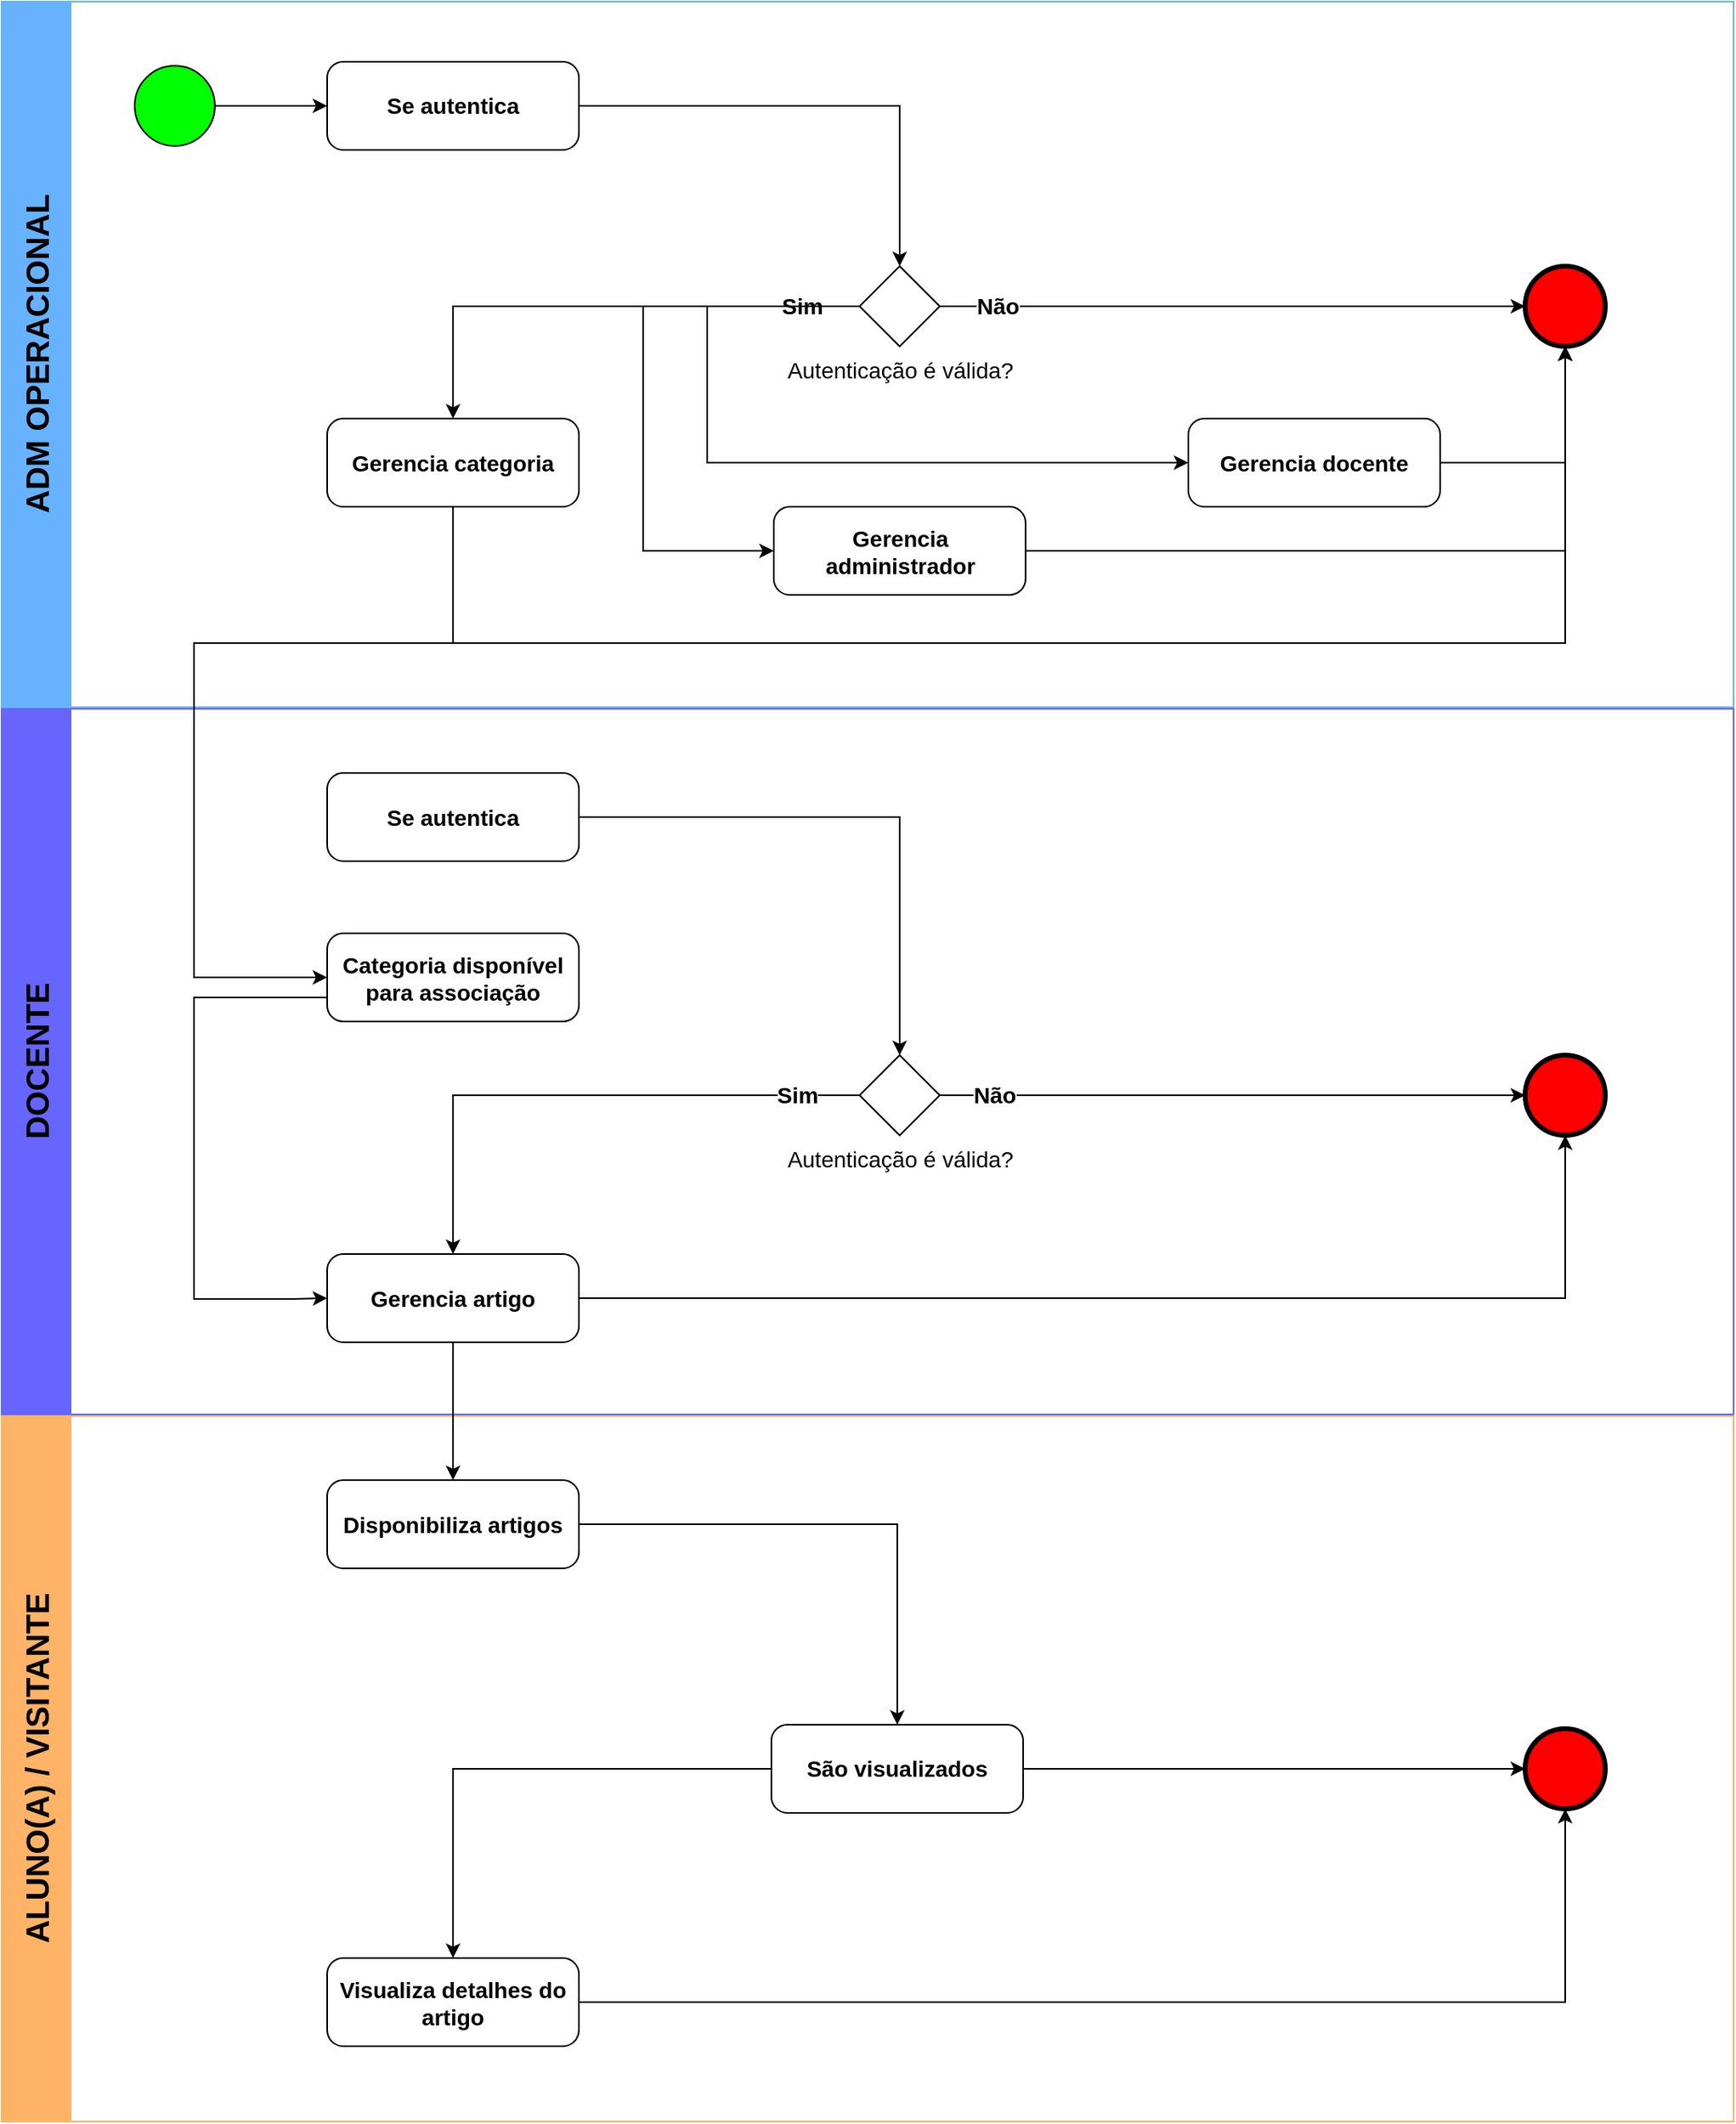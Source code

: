 <mxfile version="24.7.5">
  <diagram name="Página-1" id="pg9-C578RHDtMHfJ5w7t">
    <mxGraphModel dx="2390" dy="2412" grid="1" gridSize="10" guides="1" tooltips="1" connect="1" arrows="1" fold="1" page="1" pageScale="1" pageWidth="827" pageHeight="1169" math="0" shadow="0">
      <root>
        <mxCell id="0" />
        <mxCell id="1" parent="0" />
        <mxCell id="IgwbbS6zXuXvZSJyjDGv-6" value="&lt;font style=&quot;font-size: 20px;&quot;&gt;ADM OPERACIONAL&lt;br&gt;&lt;/font&gt;" style="swimlane;startSize=43;horizontal=0;html=1;whiteSpace=wrap;fillColor=#66B2FF;strokeColor=#66B2FF;" parent="1" vertex="1">
          <mxGeometry x="40" y="-200" width="1080" height="440" as="geometry" />
        </mxCell>
        <mxCell id="IgwbbS6zXuXvZSJyjDGv-12" value="" style="points=[[0.145,0.145,0],[0.5,0,0],[0.855,0.145,0],[1,0.5,0],[0.855,0.855,0],[0.5,1,0],[0.145,0.855,0],[0,0.5,0]];shape=mxgraph.bpmn.event;html=1;verticalLabelPosition=bottom;labelBackgroundColor=#ffffff;verticalAlign=top;align=center;perimeter=ellipsePerimeter;outlineConnect=0;aspect=fixed;outline=standard;symbol=general;fillColor=#00FF00;" parent="IgwbbS6zXuXvZSJyjDGv-6" vertex="1">
          <mxGeometry x="83" y="40" width="50" height="50" as="geometry" />
        </mxCell>
        <mxCell id="IgwbbS6zXuXvZSJyjDGv-16" style="edgeStyle=orthogonalEdgeStyle;rounded=0;orthogonalLoop=1;jettySize=auto;html=1;entryX=0;entryY=0.5;entryDx=0;entryDy=0;entryPerimeter=0;" parent="IgwbbS6zXuXvZSJyjDGv-6" source="IgwbbS6zXuXvZSJyjDGv-12" target="IgwbbS6zXuXvZSJyjDGv-34" edge="1">
          <mxGeometry relative="1" as="geometry">
            <mxPoint x="313" y="207.5" as="targetPoint" />
          </mxGeometry>
        </mxCell>
        <mxCell id="IgwbbS6zXuXvZSJyjDGv-34" value="&lt;div&gt;&lt;font style=&quot;font-size: 14px;&quot;&gt;Se autentica&lt;br&gt;&lt;/font&gt;&lt;/div&gt;" style="points=[[0.25,0,0],[0.5,0,0],[0.75,0,0],[1,0.25,0],[1,0.5,0],[1,0.75,0],[0.75,1,0],[0.5,1,0],[0.25,1,0],[0,0.75,0],[0,0.5,0],[0,0.25,0]];shape=mxgraph.bpmn.task;whiteSpace=wrap;rectStyle=rounded;size=10;html=1;container=1;expand=0;collapsible=0;taskMarker=abstract;fontStyle=1" parent="IgwbbS6zXuXvZSJyjDGv-6" vertex="1">
          <mxGeometry x="203" y="37.5" width="157" height="55" as="geometry" />
        </mxCell>
        <mxCell id="IgwbbS6zXuXvZSJyjDGv-37" style="edgeStyle=orthogonalEdgeStyle;rounded=0;orthogonalLoop=1;jettySize=auto;html=1;entryX=0;entryY=0.5;entryDx=0;entryDy=0;entryPerimeter=0;" parent="IgwbbS6zXuXvZSJyjDGv-6" source="IgwbbS6zXuXvZSJyjDGv-35" target="IgwbbS6zXuXvZSJyjDGv-38" edge="1">
          <mxGeometry relative="1" as="geometry">
            <mxPoint x="923" y="257.5" as="targetPoint" />
          </mxGeometry>
        </mxCell>
        <mxCell id="IgwbbS6zXuXvZSJyjDGv-40" value="&lt;font style=&quot;font-size: 14px;&quot;&gt;Não&lt;/font&gt;" style="edgeLabel;html=1;align=center;verticalAlign=middle;resizable=0;points=[];fontStyle=1" parent="IgwbbS6zXuXvZSJyjDGv-37" vertex="1" connectable="0">
          <mxGeometry x="-0.937" y="1" relative="1" as="geometry">
            <mxPoint x="24" y="1" as="offset" />
          </mxGeometry>
        </mxCell>
        <mxCell id="IgwbbS6zXuXvZSJyjDGv-41" style="edgeStyle=orthogonalEdgeStyle;rounded=0;orthogonalLoop=1;jettySize=auto;html=1;entryX=0.5;entryY=0;entryDx=0;entryDy=0;entryPerimeter=0;" parent="IgwbbS6zXuXvZSJyjDGv-6" source="IgwbbS6zXuXvZSJyjDGv-35" target="IgwbbS6zXuXvZSJyjDGv-43" edge="1">
          <mxGeometry relative="1" as="geometry">
            <mxPoint x="343" y="420" as="targetPoint" />
          </mxGeometry>
        </mxCell>
        <mxCell id="IgwbbS6zXuXvZSJyjDGv-42" value="&lt;b&gt;&lt;font style=&quot;font-size: 14px;&quot;&gt;Sim&lt;/font&gt;&lt;/b&gt;" style="edgeLabel;html=1;align=center;verticalAlign=middle;resizable=0;points=[];" parent="IgwbbS6zXuXvZSJyjDGv-41" vertex="1" connectable="0">
          <mxGeometry x="-0.745" y="2" relative="1" as="geometry">
            <mxPoint x="5" y="-2" as="offset" />
          </mxGeometry>
        </mxCell>
        <mxCell id="IgwbbS6zXuXvZSJyjDGv-35" value="Autenticação é válida?" style="points=[[0.25,0.25,0],[0.5,0,0],[0.75,0.25,0],[1,0.5,0],[0.75,0.75,0],[0.5,1,0],[0.25,0.75,0],[0,0.5,0]];shape=mxgraph.bpmn.gateway2;html=1;verticalLabelPosition=bottom;labelBackgroundColor=#ffffff;verticalAlign=top;align=center;perimeter=rhombusPerimeter;outlineConnect=0;outline=none;symbol=none;fontSize=14;fontStyle=0" parent="IgwbbS6zXuXvZSJyjDGv-6" vertex="1">
          <mxGeometry x="535" y="165" width="50" height="50" as="geometry" />
        </mxCell>
        <mxCell id="IgwbbS6zXuXvZSJyjDGv-36" style="edgeStyle=orthogonalEdgeStyle;rounded=0;orthogonalLoop=1;jettySize=auto;html=1;entryX=0.5;entryY=0;entryDx=0;entryDy=0;entryPerimeter=0;" parent="IgwbbS6zXuXvZSJyjDGv-6" source="IgwbbS6zXuXvZSJyjDGv-34" target="IgwbbS6zXuXvZSJyjDGv-35" edge="1">
          <mxGeometry relative="1" as="geometry" />
        </mxCell>
        <mxCell id="IgwbbS6zXuXvZSJyjDGv-38" value="" style="points=[[0.145,0.145,0],[0.5,0,0],[0.855,0.145,0],[1,0.5,0],[0.855,0.855,0],[0.5,1,0],[0.145,0.855,0],[0,0.5,0]];shape=mxgraph.bpmn.event;html=1;verticalLabelPosition=bottom;labelBackgroundColor=#ffffff;verticalAlign=top;align=center;perimeter=ellipsePerimeter;outlineConnect=0;aspect=fixed;outline=end;symbol=terminate2;fillColor=#FF0000;" parent="IgwbbS6zXuXvZSJyjDGv-6" vertex="1">
          <mxGeometry x="950" y="165" width="50" height="50" as="geometry" />
        </mxCell>
        <mxCell id="E5-VBKXb2B2xOR7aU_MS-24" style="edgeStyle=orthogonalEdgeStyle;rounded=0;orthogonalLoop=1;jettySize=auto;html=1;" edge="1" parent="IgwbbS6zXuXvZSJyjDGv-6" source="IgwbbS6zXuXvZSJyjDGv-43" target="IgwbbS6zXuXvZSJyjDGv-38">
          <mxGeometry relative="1" as="geometry">
            <Array as="points">
              <mxPoint x="282" y="400" />
              <mxPoint x="975" y="400" />
            </Array>
          </mxGeometry>
        </mxCell>
        <mxCell id="IgwbbS6zXuXvZSJyjDGv-43" value="&lt;font style=&quot;font-size: 14px;&quot;&gt;Gerencia categoria&lt;/font&gt;" style="points=[[0.25,0,0],[0.5,0,0],[0.75,0,0],[1,0.25,0],[1,0.5,0],[1,0.75,0],[0.75,1,0],[0.5,1,0],[0.25,1,0],[0,0.75,0],[0,0.5,0],[0,0.25,0]];shape=mxgraph.bpmn.task;whiteSpace=wrap;rectStyle=rounded;size=10;html=1;container=1;expand=0;collapsible=0;taskMarker=abstract;fontStyle=1" parent="IgwbbS6zXuXvZSJyjDGv-6" vertex="1">
          <mxGeometry x="203" y="260" width="157" height="55" as="geometry" />
        </mxCell>
        <mxCell id="E5-VBKXb2B2xOR7aU_MS-23" style="edgeStyle=orthogonalEdgeStyle;rounded=0;orthogonalLoop=1;jettySize=auto;html=1;" edge="1" parent="IgwbbS6zXuXvZSJyjDGv-6" source="E5-VBKXb2B2xOR7aU_MS-16" target="IgwbbS6zXuXvZSJyjDGv-38">
          <mxGeometry relative="1" as="geometry" />
        </mxCell>
        <mxCell id="E5-VBKXb2B2xOR7aU_MS-16" value="&lt;font style=&quot;font-size: 14px;&quot;&gt;Gerencia administrador&lt;/font&gt;" style="points=[[0.25,0,0],[0.5,0,0],[0.75,0,0],[1,0.25,0],[1,0.5,0],[1,0.75,0],[0.75,1,0],[0.5,1,0],[0.25,1,0],[0,0.75,0],[0,0.5,0],[0,0.25,0]];shape=mxgraph.bpmn.task;whiteSpace=wrap;rectStyle=rounded;size=10;html=1;container=1;expand=0;collapsible=0;taskMarker=abstract;fontStyle=1" vertex="1" parent="IgwbbS6zXuXvZSJyjDGv-6">
          <mxGeometry x="481.5" y="315" width="157" height="55" as="geometry" />
        </mxCell>
        <mxCell id="E5-VBKXb2B2xOR7aU_MS-17" value="&lt;font style=&quot;font-size: 14px;&quot;&gt;Gerencia docente&lt;/font&gt;" style="points=[[0.25,0,0],[0.5,0,0],[0.75,0,0],[1,0.25,0],[1,0.5,0],[1,0.75,0],[0.75,1,0],[0.5,1,0],[0.25,1,0],[0,0.75,0],[0,0.5,0],[0,0.25,0]];shape=mxgraph.bpmn.task;whiteSpace=wrap;rectStyle=rounded;size=10;html=1;container=1;expand=0;collapsible=0;taskMarker=abstract;fontStyle=1" vertex="1" parent="IgwbbS6zXuXvZSJyjDGv-6">
          <mxGeometry x="740" y="260" width="157" height="55" as="geometry" />
        </mxCell>
        <mxCell id="E5-VBKXb2B2xOR7aU_MS-19" style="edgeStyle=orthogonalEdgeStyle;rounded=0;orthogonalLoop=1;jettySize=auto;html=1;entryX=0;entryY=0.5;entryDx=0;entryDy=0;entryPerimeter=0;" edge="1" parent="IgwbbS6zXuXvZSJyjDGv-6" source="IgwbbS6zXuXvZSJyjDGv-35" target="E5-VBKXb2B2xOR7aU_MS-16">
          <mxGeometry relative="1" as="geometry">
            <Array as="points">
              <mxPoint x="400" y="190" />
              <mxPoint x="400" y="343" />
            </Array>
          </mxGeometry>
        </mxCell>
        <mxCell id="E5-VBKXb2B2xOR7aU_MS-22" style="edgeStyle=orthogonalEdgeStyle;rounded=0;orthogonalLoop=1;jettySize=auto;html=1;entryX=0.5;entryY=1;entryDx=0;entryDy=0;entryPerimeter=0;" edge="1" parent="IgwbbS6zXuXvZSJyjDGv-6" source="E5-VBKXb2B2xOR7aU_MS-17" target="IgwbbS6zXuXvZSJyjDGv-38">
          <mxGeometry relative="1" as="geometry" />
        </mxCell>
        <mxCell id="E5-VBKXb2B2xOR7aU_MS-25" style="edgeStyle=orthogonalEdgeStyle;rounded=0;orthogonalLoop=1;jettySize=auto;html=1;entryX=0;entryY=0.5;entryDx=0;entryDy=0;entryPerimeter=0;" edge="1" parent="IgwbbS6zXuXvZSJyjDGv-6" source="IgwbbS6zXuXvZSJyjDGv-35" target="E5-VBKXb2B2xOR7aU_MS-17">
          <mxGeometry relative="1" as="geometry">
            <Array as="points">
              <mxPoint x="440" y="190" />
              <mxPoint x="440" y="288" />
            </Array>
          </mxGeometry>
        </mxCell>
        <mxCell id="IgwbbS6zXuXvZSJyjDGv-10" value="&lt;font style=&quot;font-size: 20px;&quot;&gt;DOCENTE&lt;br&gt;&lt;/font&gt;" style="swimlane;startSize=43;horizontal=0;html=1;whiteSpace=wrap;fillColor=#6666FF;strokeColor=#6666FF;" parent="1" vertex="1">
          <mxGeometry x="40" y="241" width="1080" height="440" as="geometry" />
        </mxCell>
        <mxCell id="IgwbbS6zXuXvZSJyjDGv-13" value="" style="points=[[0.145,0.145,0],[0.5,0,0],[0.855,0.145,0],[1,0.5,0],[0.855,0.855,0],[0.5,1,0],[0.145,0.855,0],[0,0.5,0]];shape=mxgraph.bpmn.event;html=1;verticalLabelPosition=bottom;labelBackgroundColor=#ffffff;verticalAlign=top;align=center;perimeter=ellipsePerimeter;outlineConnect=0;aspect=fixed;outline=end;symbol=terminate2;fillColor=#FF0000;" parent="IgwbbS6zXuXvZSJyjDGv-10" vertex="1">
          <mxGeometry x="950" y="216" width="50" height="50" as="geometry" />
        </mxCell>
        <mxCell id="IgwbbS6zXuXvZSJyjDGv-25" value="&lt;font style=&quot;font-size: 14px;&quot;&gt;Gerencia artigo&lt;/font&gt;" style="points=[[0.25,0,0],[0.5,0,0],[0.75,0,0],[1,0.25,0],[1,0.5,0],[1,0.75,0],[0.75,1,0],[0.5,1,0],[0.25,1,0],[0,0.75,0],[0,0.5,0],[0,0.25,0]];shape=mxgraph.bpmn.task;whiteSpace=wrap;rectStyle=rounded;size=10;html=1;container=1;expand=0;collapsible=0;taskMarker=abstract;fontStyle=1" parent="IgwbbS6zXuXvZSJyjDGv-10" vertex="1">
          <mxGeometry x="203" y="340" width="157" height="55" as="geometry" />
        </mxCell>
        <mxCell id="IgwbbS6zXuXvZSJyjDGv-61" style="edgeStyle=orthogonalEdgeStyle;rounded=0;orthogonalLoop=1;jettySize=auto;html=1;" parent="IgwbbS6zXuXvZSJyjDGv-10" source="IgwbbS6zXuXvZSJyjDGv-49" target="IgwbbS6zXuXvZSJyjDGv-13" edge="1">
          <mxGeometry relative="1" as="geometry" />
        </mxCell>
        <mxCell id="E5-VBKXb2B2xOR7aU_MS-1" value="&lt;b&gt;&lt;font style=&quot;font-size: 14px;&quot;&gt;Não&lt;/font&gt;&lt;/b&gt;" style="edgeLabel;html=1;align=center;verticalAlign=middle;resizable=0;points=[];" vertex="1" connectable="0" parent="IgwbbS6zXuXvZSJyjDGv-61">
          <mxGeometry x="-0.816" relative="1" as="geometry">
            <mxPoint as="offset" />
          </mxGeometry>
        </mxCell>
        <mxCell id="IgwbbS6zXuXvZSJyjDGv-49" value="Autenticação é válida?" style="points=[[0.25,0.25,0],[0.5,0,0],[0.75,0.25,0],[1,0.5,0],[0.75,0.75,0],[0.5,1,0],[0.25,0.75,0],[0,0.5,0]];shape=mxgraph.bpmn.gateway2;html=1;verticalLabelPosition=bottom;labelBackgroundColor=#ffffff;verticalAlign=top;align=center;perimeter=rhombusPerimeter;outlineConnect=0;outline=none;symbol=none;fontSize=14;fontStyle=0" parent="IgwbbS6zXuXvZSJyjDGv-10" vertex="1">
          <mxGeometry x="535" y="216" width="50" height="50" as="geometry" />
        </mxCell>
        <mxCell id="IgwbbS6zXuXvZSJyjDGv-51" value="&lt;div&gt;&lt;font style=&quot;font-size: 14px;&quot;&gt;Se autentica&lt;br&gt;&lt;/font&gt;&lt;/div&gt;" style="points=[[0.25,0,0],[0.5,0,0],[0.75,0,0],[1,0.25,0],[1,0.5,0],[1,0.75,0],[0.75,1,0],[0.5,1,0],[0.25,1,0],[0,0.75,0],[0,0.5,0],[0,0.25,0]];shape=mxgraph.bpmn.task;whiteSpace=wrap;rectStyle=rounded;size=10;html=1;container=1;expand=0;collapsible=0;taskMarker=abstract;fontStyle=1" parent="IgwbbS6zXuXvZSJyjDGv-10" vertex="1">
          <mxGeometry x="203" y="40" width="157" height="55" as="geometry" />
        </mxCell>
        <mxCell id="IgwbbS6zXuXvZSJyjDGv-52" style="edgeStyle=orthogonalEdgeStyle;rounded=0;orthogonalLoop=1;jettySize=auto;html=1;entryX=0.5;entryY=0;entryDx=0;entryDy=0;entryPerimeter=0;" parent="IgwbbS6zXuXvZSJyjDGv-10" source="IgwbbS6zXuXvZSJyjDGv-51" target="IgwbbS6zXuXvZSJyjDGv-49" edge="1">
          <mxGeometry relative="1" as="geometry" />
        </mxCell>
        <mxCell id="IgwbbS6zXuXvZSJyjDGv-55" style="edgeStyle=orthogonalEdgeStyle;rounded=0;orthogonalLoop=1;jettySize=auto;html=1;entryX=0.5;entryY=0;entryDx=0;entryDy=0;entryPerimeter=0;" parent="IgwbbS6zXuXvZSJyjDGv-10" source="IgwbbS6zXuXvZSJyjDGv-49" target="IgwbbS6zXuXvZSJyjDGv-25" edge="1">
          <mxGeometry relative="1" as="geometry" />
        </mxCell>
        <mxCell id="IgwbbS6zXuXvZSJyjDGv-56" value="&lt;font style=&quot;font-size: 14px;&quot;&gt;&lt;b&gt;Sim&lt;/b&gt;&lt;/font&gt;" style="edgeLabel;html=1;align=center;verticalAlign=middle;resizable=0;points=[];" parent="IgwbbS6zXuXvZSJyjDGv-55" vertex="1" connectable="0">
          <mxGeometry x="-0.696" relative="1" as="geometry">
            <mxPoint x="14" as="offset" />
          </mxGeometry>
        </mxCell>
        <mxCell id="IgwbbS6zXuXvZSJyjDGv-64" style="edgeStyle=orthogonalEdgeStyle;rounded=0;orthogonalLoop=1;jettySize=auto;html=1;entryX=0.5;entryY=1;entryDx=0;entryDy=0;entryPerimeter=0;" parent="IgwbbS6zXuXvZSJyjDGv-10" source="IgwbbS6zXuXvZSJyjDGv-25" target="IgwbbS6zXuXvZSJyjDGv-13" edge="1">
          <mxGeometry relative="1" as="geometry" />
        </mxCell>
        <mxCell id="E5-VBKXb2B2xOR7aU_MS-10" value="&lt;div&gt;&lt;font style=&quot;font-size: 14px;&quot;&gt;Categoria disponível para associação&lt;br&gt;&lt;/font&gt;&lt;/div&gt;" style="points=[[0.25,0,0],[0.5,0,0],[0.75,0,0],[1,0.25,0],[1,0.5,0],[1,0.75,0],[0.75,1,0],[0.5,1,0],[0.25,1,0],[0,0.75,0],[0,0.5,0],[0,0.25,0]];shape=mxgraph.bpmn.task;whiteSpace=wrap;rectStyle=rounded;size=10;html=1;container=1;expand=0;collapsible=0;taskMarker=abstract;fontStyle=1" vertex="1" parent="IgwbbS6zXuXvZSJyjDGv-10">
          <mxGeometry x="203" y="140" width="157" height="55" as="geometry" />
        </mxCell>
        <mxCell id="E5-VBKXb2B2xOR7aU_MS-14" style="edgeStyle=orthogonalEdgeStyle;rounded=0;orthogonalLoop=1;jettySize=auto;html=1;entryX=0;entryY=0.5;entryDx=0;entryDy=0;entryPerimeter=0;" edge="1" parent="IgwbbS6zXuXvZSJyjDGv-10" source="E5-VBKXb2B2xOR7aU_MS-10" target="IgwbbS6zXuXvZSJyjDGv-25">
          <mxGeometry relative="1" as="geometry">
            <Array as="points">
              <mxPoint x="120" y="180" />
              <mxPoint x="120" y="368" />
              <mxPoint x="183" y="368" />
            </Array>
          </mxGeometry>
        </mxCell>
        <mxCell id="IgwbbS6zXuXvZSJyjDGv-9" value="&lt;font style=&quot;font-size: 20px;&quot;&gt;ALUNO(A) / VISITANTE&lt;br&gt;&lt;/font&gt;" style="swimlane;startSize=43;horizontal=0;html=1;whiteSpace=wrap;fillColor=#FFB366;strokeColor=#FFB366;" parent="1" vertex="1">
          <mxGeometry x="40" y="682" width="1080" height="440" as="geometry" />
        </mxCell>
        <mxCell id="E5-VBKXb2B2xOR7aU_MS-28" style="edgeStyle=orthogonalEdgeStyle;rounded=0;orthogonalLoop=1;jettySize=auto;html=1;" edge="1" parent="IgwbbS6zXuXvZSJyjDGv-9" source="IgwbbS6zXuXvZSJyjDGv-22" target="E5-VBKXb2B2xOR7aU_MS-26">
          <mxGeometry relative="1" as="geometry" />
        </mxCell>
        <mxCell id="IgwbbS6zXuXvZSJyjDGv-22" value="Visualiza detalhes do artigo" style="points=[[0.25,0,0],[0.5,0,0],[0.75,0,0],[1,0.25,0],[1,0.5,0],[1,0.75,0],[0.75,1,0],[0.5,1,0],[0.25,1,0],[0,0.75,0],[0,0.5,0],[0,0.25,0]];shape=mxgraph.bpmn.task;whiteSpace=wrap;rectStyle=rounded;size=10;html=1;container=1;expand=0;collapsible=0;taskMarker=abstract;fontStyle=1;fontSize=14;" parent="IgwbbS6zXuXvZSJyjDGv-9" vertex="1">
          <mxGeometry x="203" y="338" width="157" height="55" as="geometry" />
        </mxCell>
        <mxCell id="E5-VBKXb2B2xOR7aU_MS-4" value="São visualizados" style="points=[[0.25,0,0],[0.5,0,0],[0.75,0,0],[1,0.25,0],[1,0.5,0],[1,0.75,0],[0.75,1,0],[0.5,1,0],[0.25,1,0],[0,0.75,0],[0,0.5,0],[0,0.25,0]];shape=mxgraph.bpmn.task;whiteSpace=wrap;rectStyle=rounded;size=10;html=1;container=1;expand=0;collapsible=0;taskMarker=abstract;fontStyle=1;fontSize=14;" vertex="1" parent="IgwbbS6zXuXvZSJyjDGv-9">
          <mxGeometry x="480" y="192.5" width="157" height="55" as="geometry" />
        </mxCell>
        <mxCell id="E5-VBKXb2B2xOR7aU_MS-6" style="edgeStyle=orthogonalEdgeStyle;rounded=0;orthogonalLoop=1;jettySize=auto;html=1;entryX=0.5;entryY=0;entryDx=0;entryDy=0;entryPerimeter=0;" edge="1" parent="IgwbbS6zXuXvZSJyjDGv-9" source="E5-VBKXb2B2xOR7aU_MS-4" target="IgwbbS6zXuXvZSJyjDGv-22">
          <mxGeometry relative="1" as="geometry" />
        </mxCell>
        <mxCell id="E5-VBKXb2B2xOR7aU_MS-7" value="&lt;font style=&quot;font-size: 14px;&quot;&gt;Disponibiliza artigos&lt;br&gt;&lt;/font&gt;" style="points=[[0.25,0,0],[0.5,0,0],[0.75,0,0],[1,0.25,0],[1,0.5,0],[1,0.75,0],[0.75,1,0],[0.5,1,0],[0.25,1,0],[0,0.75,0],[0,0.5,0],[0,0.25,0]];shape=mxgraph.bpmn.task;whiteSpace=wrap;rectStyle=rounded;size=10;html=1;container=1;expand=0;collapsible=0;taskMarker=abstract;fontStyle=1" vertex="1" parent="IgwbbS6zXuXvZSJyjDGv-9">
          <mxGeometry x="203" y="40" width="157" height="55" as="geometry" />
        </mxCell>
        <mxCell id="E5-VBKXb2B2xOR7aU_MS-9" style="edgeStyle=orthogonalEdgeStyle;rounded=0;orthogonalLoop=1;jettySize=auto;html=1;entryX=0.5;entryY=0;entryDx=0;entryDy=0;entryPerimeter=0;" edge="1" parent="IgwbbS6zXuXvZSJyjDGv-9" source="E5-VBKXb2B2xOR7aU_MS-7" target="E5-VBKXb2B2xOR7aU_MS-4">
          <mxGeometry relative="1" as="geometry" />
        </mxCell>
        <mxCell id="E5-VBKXb2B2xOR7aU_MS-26" value="" style="points=[[0.145,0.145,0],[0.5,0,0],[0.855,0.145,0],[1,0.5,0],[0.855,0.855,0],[0.5,1,0],[0.145,0.855,0],[0,0.5,0]];shape=mxgraph.bpmn.event;html=1;verticalLabelPosition=bottom;labelBackgroundColor=#ffffff;verticalAlign=top;align=center;perimeter=ellipsePerimeter;outlineConnect=0;aspect=fixed;outline=end;symbol=terminate2;fillColor=#FF0000;" vertex="1" parent="IgwbbS6zXuXvZSJyjDGv-9">
          <mxGeometry x="950" y="195" width="50" height="50" as="geometry" />
        </mxCell>
        <mxCell id="E5-VBKXb2B2xOR7aU_MS-27" style="edgeStyle=orthogonalEdgeStyle;rounded=0;orthogonalLoop=1;jettySize=auto;html=1;entryX=0;entryY=0.5;entryDx=0;entryDy=0;entryPerimeter=0;" edge="1" parent="IgwbbS6zXuXvZSJyjDGv-9" source="E5-VBKXb2B2xOR7aU_MS-4" target="E5-VBKXb2B2xOR7aU_MS-26">
          <mxGeometry relative="1" as="geometry" />
        </mxCell>
        <mxCell id="E5-VBKXb2B2xOR7aU_MS-8" style="edgeStyle=orthogonalEdgeStyle;rounded=0;orthogonalLoop=1;jettySize=auto;html=1;entryX=0.5;entryY=0;entryDx=0;entryDy=0;entryPerimeter=0;" edge="1" parent="1" source="IgwbbS6zXuXvZSJyjDGv-25" target="E5-VBKXb2B2xOR7aU_MS-7">
          <mxGeometry relative="1" as="geometry" />
        </mxCell>
        <mxCell id="E5-VBKXb2B2xOR7aU_MS-15" style="edgeStyle=orthogonalEdgeStyle;rounded=0;orthogonalLoop=1;jettySize=auto;html=1;entryX=0;entryY=0.5;entryDx=0;entryDy=0;entryPerimeter=0;" edge="1" parent="1" source="IgwbbS6zXuXvZSJyjDGv-43" target="E5-VBKXb2B2xOR7aU_MS-10">
          <mxGeometry relative="1" as="geometry">
            <Array as="points">
              <mxPoint x="322" y="200" />
              <mxPoint x="160" y="200" />
              <mxPoint x="160" y="408" />
            </Array>
          </mxGeometry>
        </mxCell>
      </root>
    </mxGraphModel>
  </diagram>
</mxfile>
